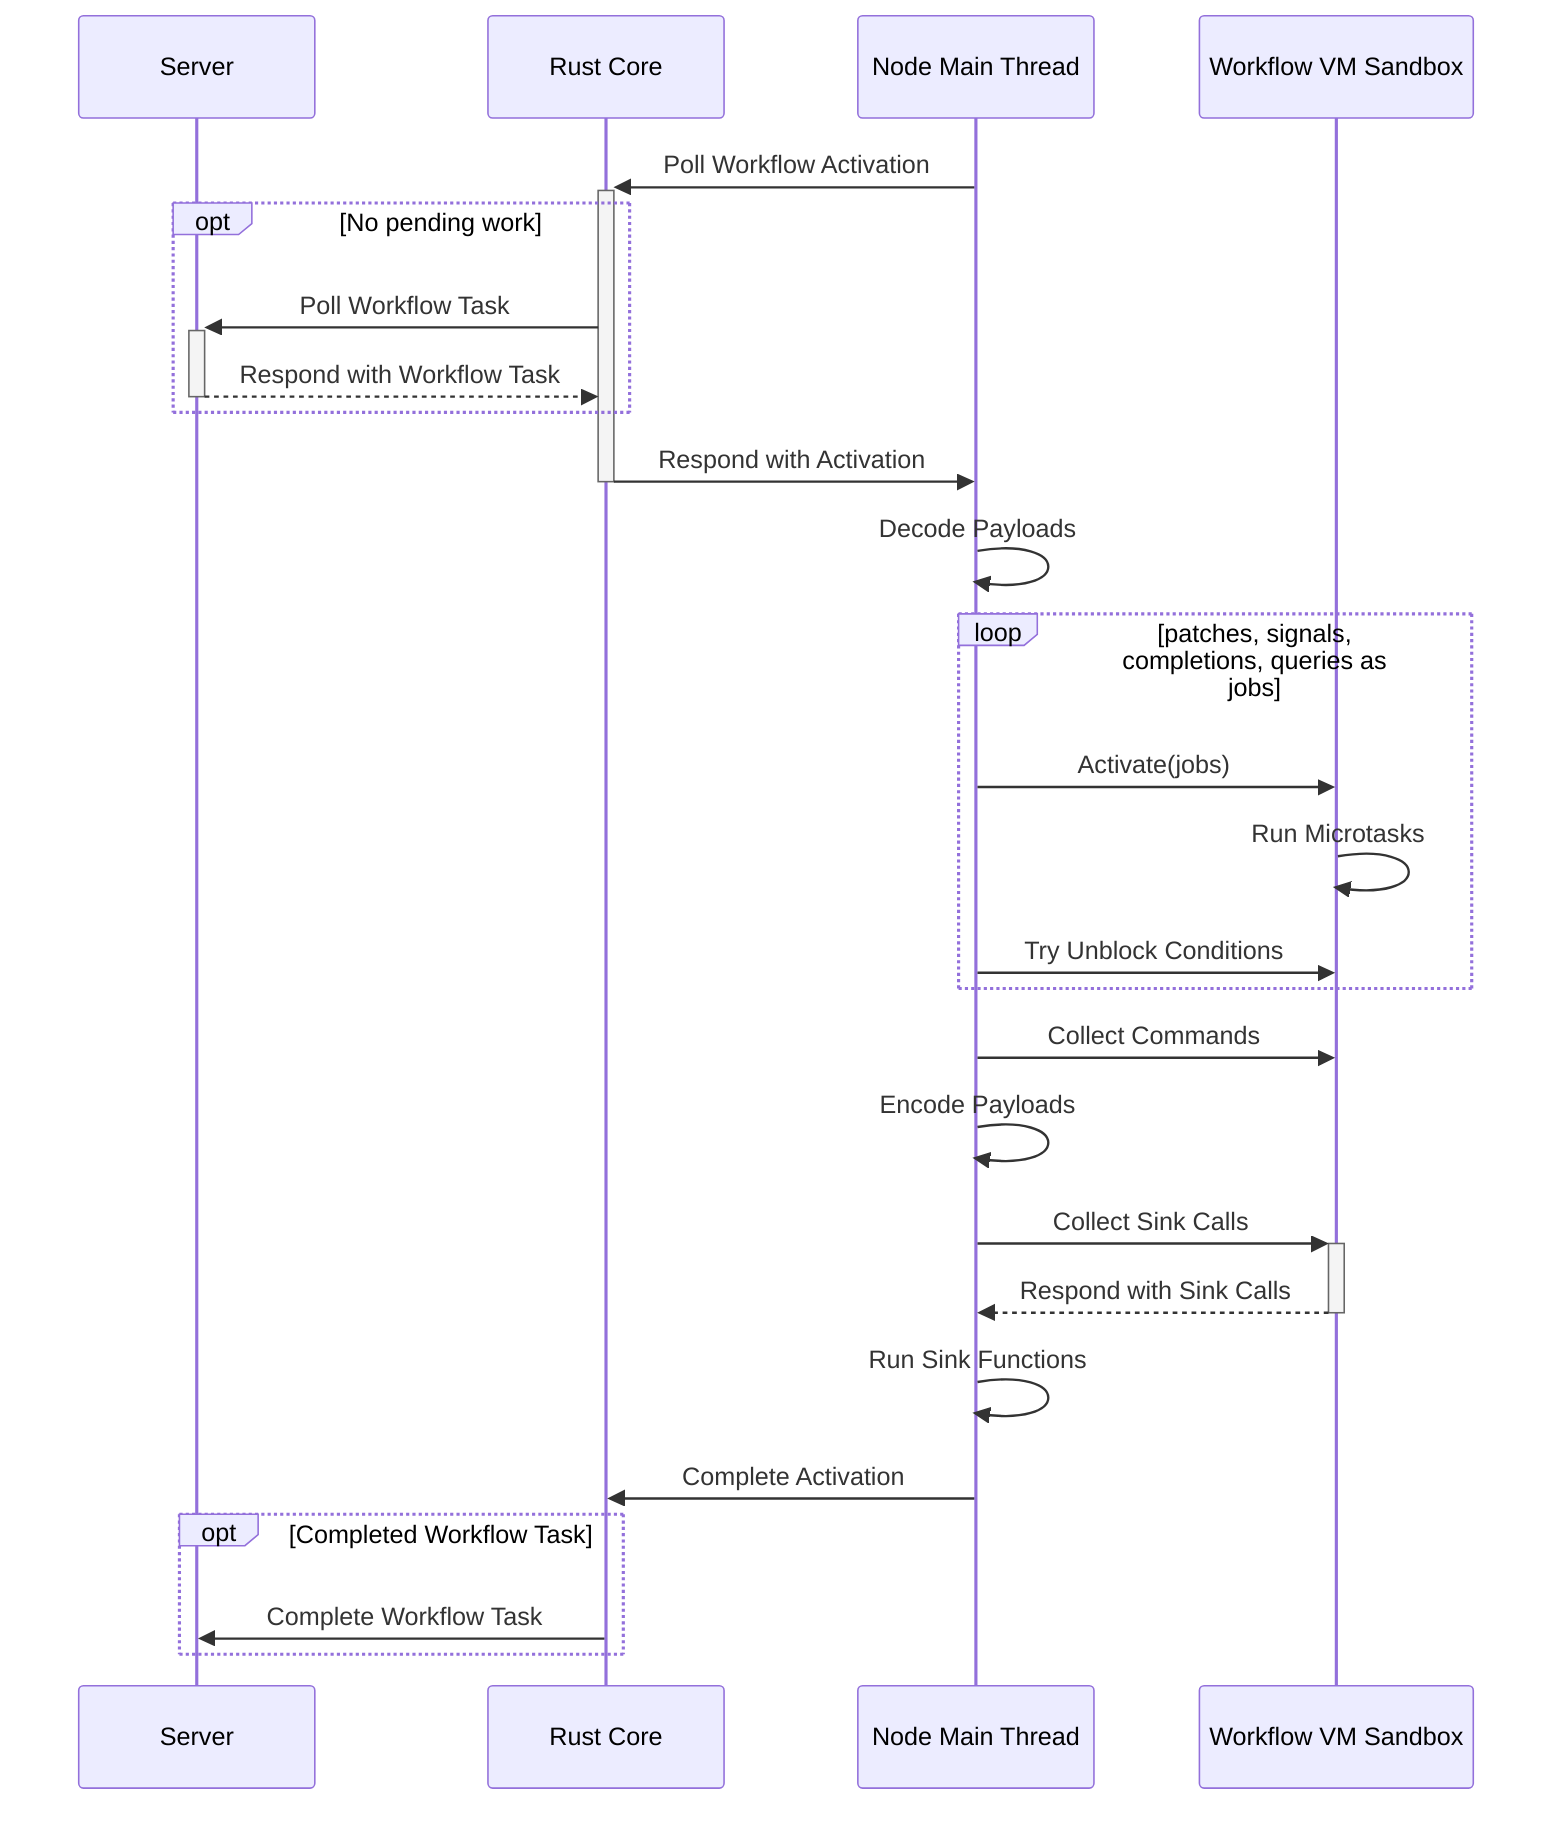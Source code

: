 %% Activation diagram for Worker with `reuseV8Context` option on
sequenceDiagram
    participant Server
    participant Core as Rust Core
    participant MT as Node Main Thread
    participant VM as Workflow VM Sandbox

    MT->>+Core: Poll Workflow Activation
    opt No pending work
        Core->>+Server: Poll Workflow Task
        Server-->>-Core: Respond with Workflow Task
    end
    Core->>-MT: Respond with Activation
    MT->>MT: Decode Payloads
    loop patches, signals, completions, queries as jobs
        MT->>VM: Activate(jobs)
        VM->>VM: Run Microtasks
        MT->>VM: Try Unblock Conditions
    end
    MT->>VM: Collect Commands
    MT->>MT: Encode Payloads
    MT->>+VM: Collect Sink Calls
    VM-->>-MT: Respond with Sink Calls
    MT->>MT: Run Sink Functions
    MT->>Core: Complete Activation
    opt Completed Workflow Task   
        Core->>Server: Complete Workflow Task
    end